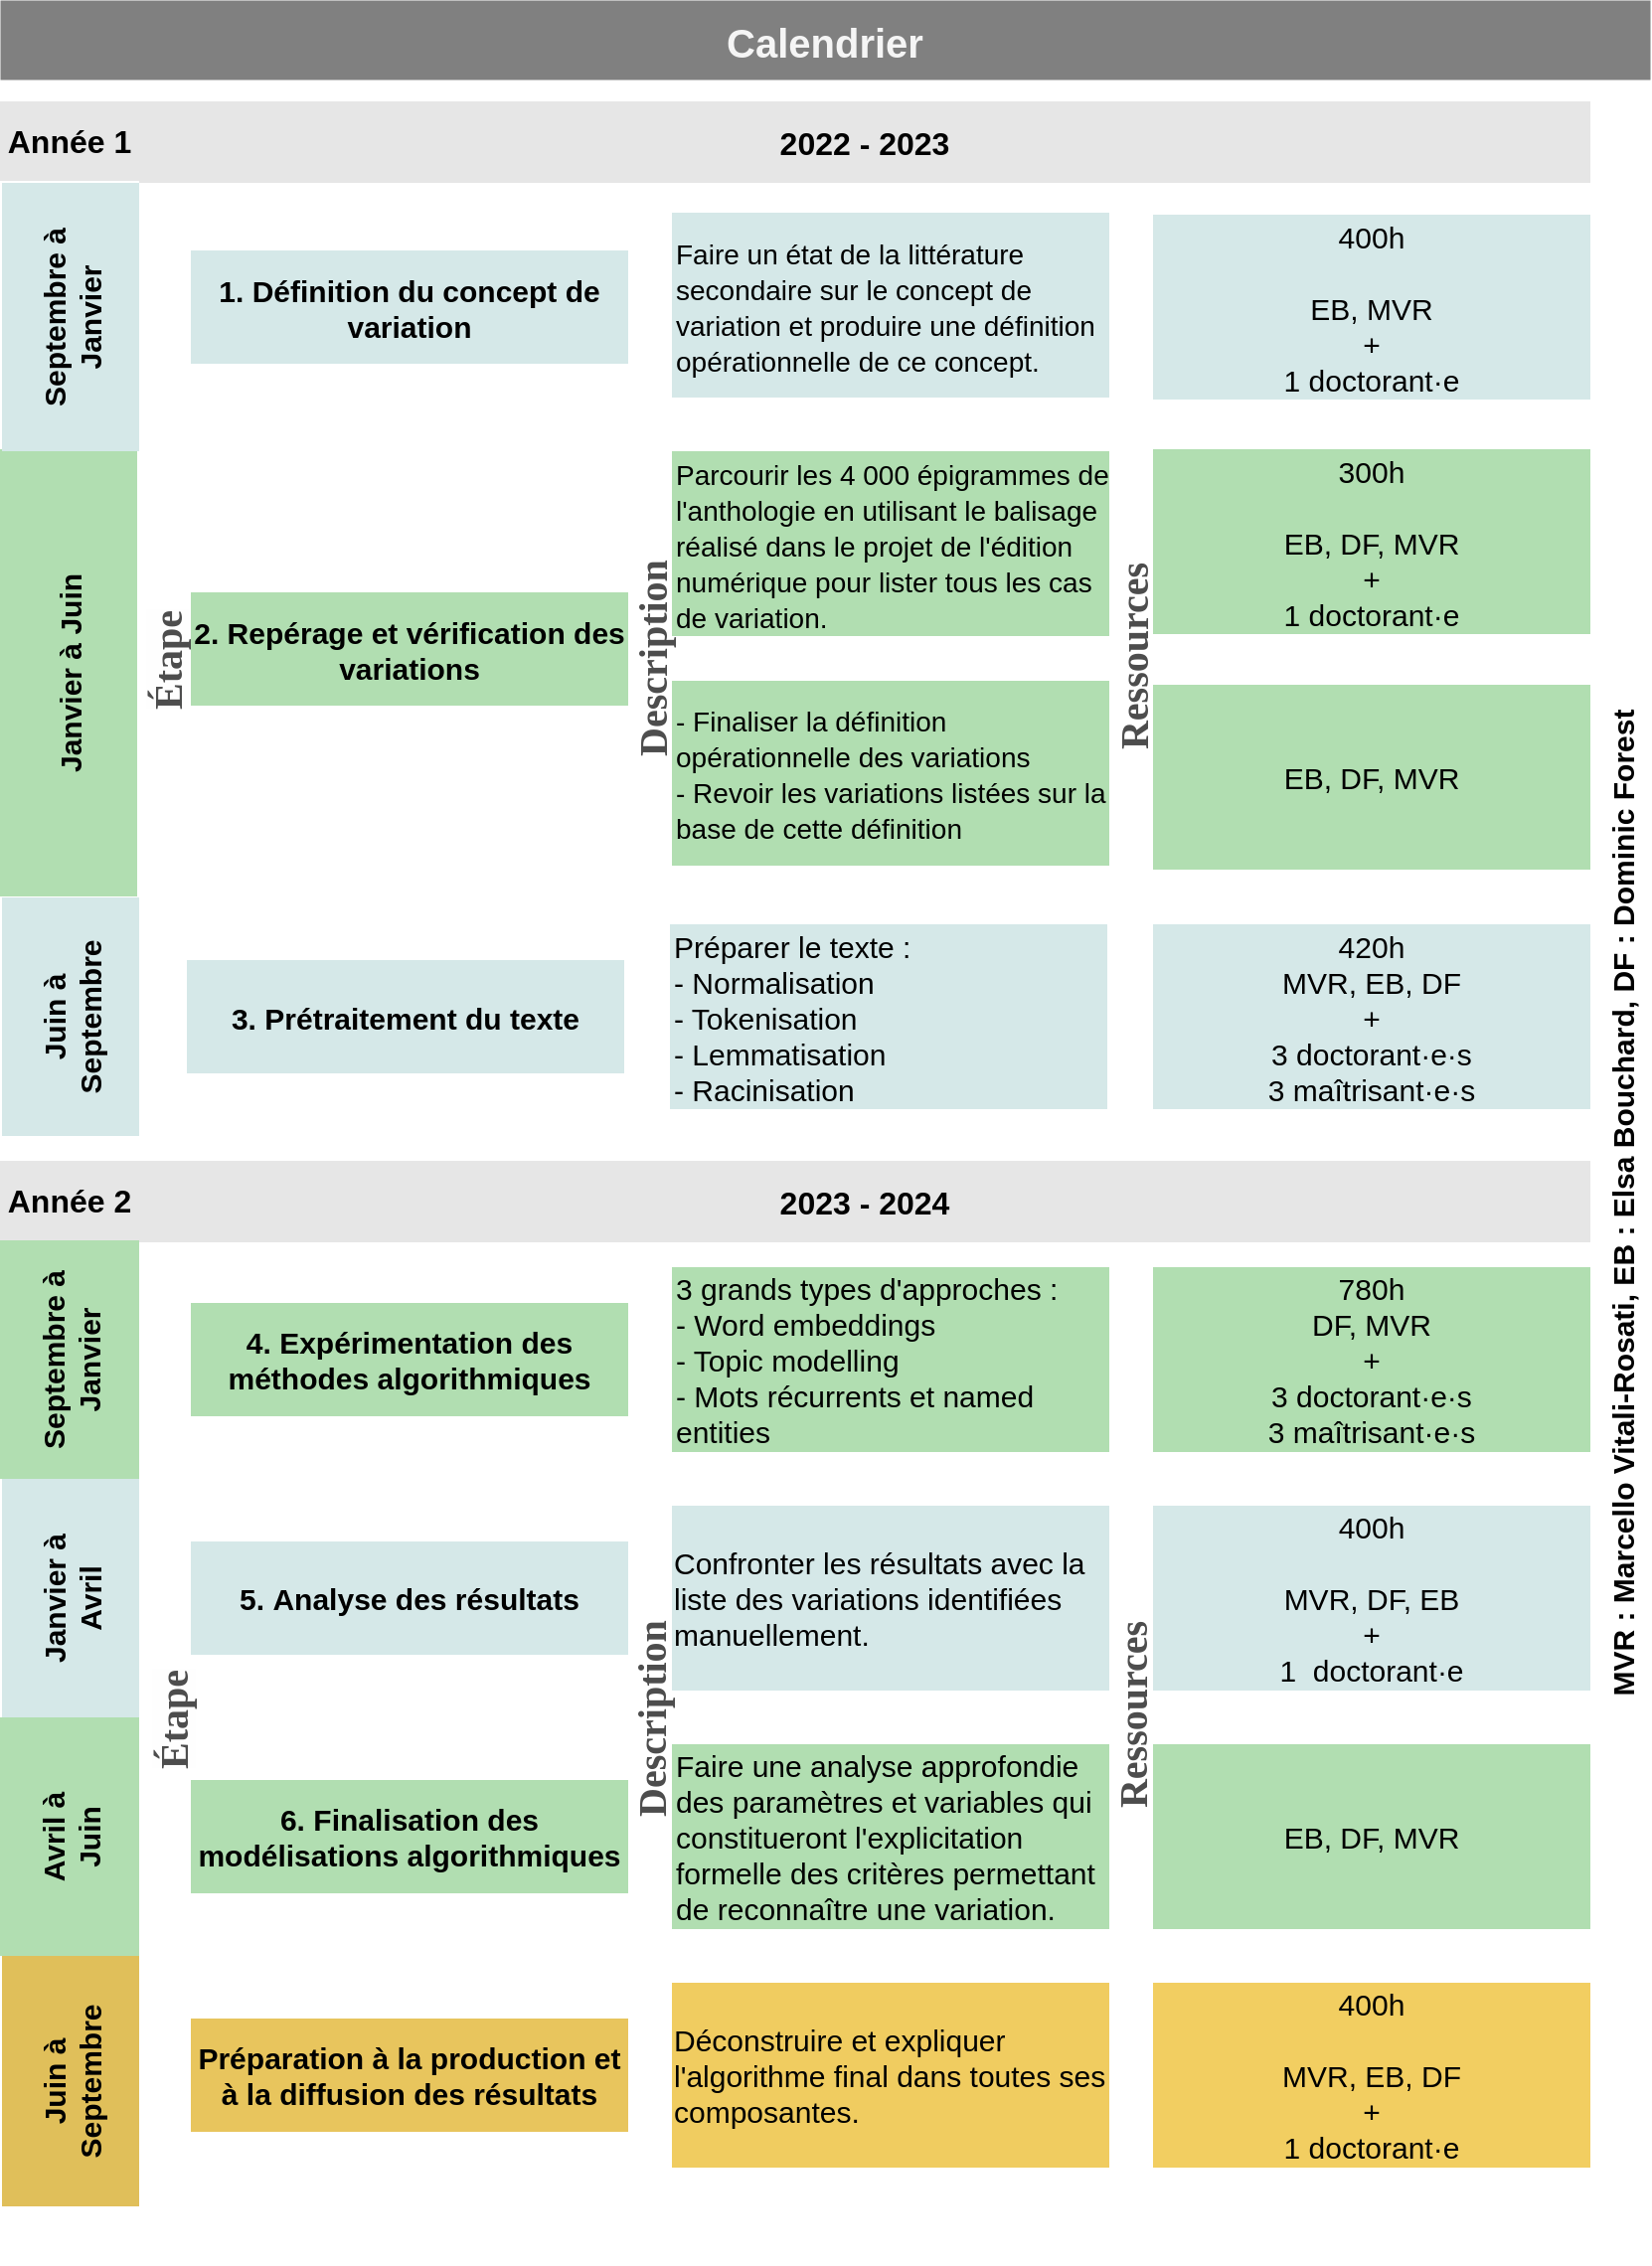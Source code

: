 <mxfile version="16.4.3" type="github" pages="2">
  <diagram id="nSknkcODzsTG4G_3UIwG" name="Page-1">
    <mxGraphModel dx="1350" dy="793" grid="1" gridSize="10" guides="1" tooltips="1" connect="1" arrows="1" fold="1" page="1" pageScale="1" pageWidth="827" pageHeight="1169" math="0" shadow="0">
      <root>
        <mxCell id="0" />
        <mxCell id="1" parent="0" />
        <mxCell id="KtcMa4PKy6_l-OY6IkqE-1" value="Calendrier" style="swimlane;startSize=40;strokeColor=none;fontSize=20;strokeWidth=0;fillColor=#808080;fontColor=#F5F5F5;" parent="1" vertex="1">
          <mxGeometry y="1" width="830" height="1139" as="geometry" />
        </mxCell>
        <mxCell id="lG-33SfAssL8Ct2ib1fu-3" value="&lt;b&gt;&lt;font style=&quot;font-size: 16px&quot;&gt;2023 - 2024&lt;/font&gt;&lt;/b&gt;" style="rounded=0;whiteSpace=wrap;html=1;shadow=0;sketch=0;strokeColor=none;fillColor=#E6E6E6;" parent="KtcMa4PKy6_l-OY6IkqE-1" vertex="1">
          <mxGeometry x="70" y="584" width="730" height="41" as="geometry" />
        </mxCell>
        <mxCell id="lG-33SfAssL8Ct2ib1fu-4" value="&lt;b&gt;&lt;font style=&quot;font-size: 16px&quot;&gt;2022 - 2023&lt;/font&gt;&lt;/b&gt;" style="rounded=0;whiteSpace=wrap;html=1;shadow=0;sketch=0;strokeColor=none;fillColor=#E6E6E6;" parent="KtcMa4PKy6_l-OY6IkqE-1" vertex="1">
          <mxGeometry x="70" y="51" width="730" height="41" as="geometry" />
        </mxCell>
        <mxCell id="lG-33SfAssL8Ct2ib1fu-5" value="&lt;b&gt;Année 1&lt;/b&gt;" style="rounded=0;whiteSpace=wrap;html=1;shadow=0;sketch=0;fontSize=16;strokeColor=none;fillColor=#E6E6E6;" parent="KtcMa4PKy6_l-OY6IkqE-1" vertex="1">
          <mxGeometry y="51" width="70" height="40" as="geometry" />
        </mxCell>
        <mxCell id="lG-33SfAssL8Ct2ib1fu-6" value="&lt;b&gt;Année 2&lt;br&gt;&lt;/b&gt;" style="rounded=0;whiteSpace=wrap;html=1;shadow=0;sketch=0;fontSize=16;strokeColor=none;fillColor=#E6E6E6;" parent="KtcMa4PKy6_l-OY6IkqE-1" vertex="1">
          <mxGeometry y="584" width="70" height="40" as="geometry" />
        </mxCell>
        <mxCell id="KtcMa4PKy6_l-OY6IkqE-16" value="Juin à&#xa;Septembre" style="swimlane;horizontal=0;startSize=69;fontSize=15;strokeWidth=1;strokeColor=none;fillColor=#D5E8E8;" parent="KtcMa4PKy6_l-OY6IkqE-1" vertex="1">
          <mxGeometry x="1" y="451.5" width="781" height="120" as="geometry" />
        </mxCell>
        <mxCell id="KtcMa4PKy6_l-OY6IkqE-17" value="" style="edgeStyle=orthogonalEdgeStyle;rounded=0;orthogonalLoop=1;jettySize=auto;html=1;fontFamily=Garamond;fontSize=17;endSize=6;strokeWidth=3;startArrow=none;" parent="KtcMa4PKy6_l-OY6IkqE-16" edge="1">
          <mxGeometry relative="1" as="geometry">
            <mxPoint x="380" y="176" as="sourcePoint" />
            <mxPoint x="380" y="176" as="targetPoint" />
          </mxGeometry>
        </mxCell>
        <mxCell id="KtcMa4PKy6_l-OY6IkqE-18" value="&lt;div align=&quot;left&quot;&gt;Préparer le texte :&lt;/div&gt;&lt;div align=&quot;left&quot;&gt;- Normalisation&lt;/div&gt;&lt;div align=&quot;left&quot;&gt;- Tokenisation&lt;/div&gt;&lt;div align=&quot;left&quot;&gt;- Lemmatisation&lt;br&gt;&lt;/div&gt;&lt;div&gt;- Racinisation&lt;br&gt;&lt;/div&gt;" style="rounded=0;whiteSpace=wrap;html=1;dashed=1;fontSize=15;dashPattern=1 4;align=left;fillColor=#D5E8E8;strokeColor=none;" parent="KtcMa4PKy6_l-OY6IkqE-16" vertex="1">
          <mxGeometry x="336" y="13.5" width="220" height="93" as="geometry" />
        </mxCell>
        <mxCell id="KtcMa4PKy6_l-OY6IkqE-19" value="&lt;div&gt;420h&lt;/div&gt;&lt;div&gt;MVR, EB, DF&lt;/div&gt;&lt;div&gt;+&lt;br&gt;&lt;/div&gt;&lt;div&gt;3 doctorant·e·s&lt;/div&gt;&lt;div&gt;3 maîtrisant·e·s&lt;br&gt;&lt;/div&gt;" style="rounded=0;whiteSpace=wrap;html=1;dashed=1;fontSize=15;dashPattern=1 4;align=center;fillColor=#D5E8E8;strokeColor=none;" parent="KtcMa4PKy6_l-OY6IkqE-16" vertex="1">
          <mxGeometry x="579" y="13.5" width="220" height="93" as="geometry" />
        </mxCell>
        <mxCell id="KtcMa4PKy6_l-OY6IkqE-20" value="&lt;b&gt;3.&lt;/b&gt; &lt;b&gt;Prétraitement du texte&lt;/b&gt;" style="rounded=0;whiteSpace=wrap;html=1;dashed=1;fontSize=15;dashPattern=1 4;align=center;fillColor=#D5E8E8;strokeColor=none;gradientColor=none;gradientDirection=east;" parent="KtcMa4PKy6_l-OY6IkqE-16" vertex="1">
          <mxGeometry x="93" y="31.5" width="220" height="57" as="geometry" />
        </mxCell>
        <mxCell id="KtcMa4PKy6_l-OY6IkqE-26" value="Janvier à&#xa;Avril" style="swimlane;horizontal=0;startSize=69;fontSize=15;strokeWidth=1;strokeColor=none;fillColor=#D5E8E8;" parent="KtcMa4PKy6_l-OY6IkqE-1" vertex="1">
          <mxGeometry x="1" y="744" width="780" height="120" as="geometry" />
        </mxCell>
        <mxCell id="KtcMa4PKy6_l-OY6IkqE-27" value="" style="edgeStyle=orthogonalEdgeStyle;rounded=0;orthogonalLoop=1;jettySize=auto;html=1;fontFamily=Garamond;fontSize=17;endSize=6;strokeWidth=3;startArrow=none;" parent="KtcMa4PKy6_l-OY6IkqE-26" edge="1">
          <mxGeometry relative="1" as="geometry">
            <mxPoint x="380" y="139" as="sourcePoint" />
            <mxPoint x="380" y="139" as="targetPoint" />
          </mxGeometry>
        </mxCell>
        <mxCell id="KtcMa4PKy6_l-OY6IkqE-28" value="&lt;div align=&quot;left&quot;&gt;Confronter les résultats avec la liste des variations identifiées manuellement.&lt;br&gt;&lt;/div&gt;" style="rounded=0;whiteSpace=wrap;html=1;dashed=1;fontSize=15;dashPattern=1 4;align=center;fillColor=#D5E8E8;strokeColor=none;" parent="KtcMa4PKy6_l-OY6IkqE-26" vertex="1">
          <mxGeometry x="337" y="13.5" width="220" height="93" as="geometry" />
        </mxCell>
        <mxCell id="KtcMa4PKy6_l-OY6IkqE-29" value="&lt;div&gt;400h&lt;/div&gt;&lt;div&gt;&lt;br&gt;&lt;/div&gt;&lt;div&gt;MVR, DF, EB&lt;/div&gt;&lt;div&gt;+&lt;br&gt;&lt;/div&gt;&lt;div&gt;1&amp;nbsp; doctorant·e&lt;br&gt;&lt;/div&gt;" style="rounded=0;whiteSpace=wrap;html=1;dashed=1;fontSize=15;dashPattern=1 4;align=center;fillColor=#D5E8E8;strokeColor=none;" parent="KtcMa4PKy6_l-OY6IkqE-26" vertex="1">
          <mxGeometry x="579" y="13.5" width="220" height="93" as="geometry" />
        </mxCell>
        <mxCell id="KtcMa4PKy6_l-OY6IkqE-30" value="&lt;b&gt;5.&lt;/b&gt; &lt;b&gt;Analyse des résultats&lt;/b&gt;" style="rounded=0;whiteSpace=wrap;html=1;dashed=1;fontSize=15;dashPattern=1 4;align=center;fillColor=#D5E8E8;strokeColor=none;gradientColor=none;gradientDirection=east;" parent="KtcMa4PKy6_l-OY6IkqE-26" vertex="1">
          <mxGeometry x="95" y="31.5" width="220" height="57" as="geometry" />
        </mxCell>
        <mxCell id="KtcMa4PKy6_l-OY6IkqE-36" value="Juin à&#xa;Septembre" style="swimlane;horizontal=0;startSize=69;fontSize=15;strokeWidth=1;strokeColor=none;fillColor=#E0BF5A;" parent="KtcMa4PKy6_l-OY6IkqE-1" vertex="1">
          <mxGeometry x="1" y="984" width="799" height="126" as="geometry" />
        </mxCell>
        <mxCell id="KtcMa4PKy6_l-OY6IkqE-37" value="" style="edgeStyle=orthogonalEdgeStyle;rounded=0;orthogonalLoop=1;jettySize=auto;html=1;fontFamily=Garamond;fontSize=17;endSize=6;strokeWidth=3;startArrow=none;" parent="KtcMa4PKy6_l-OY6IkqE-36" edge="1">
          <mxGeometry relative="1" as="geometry">
            <mxPoint x="380" y="139" as="sourcePoint" />
            <mxPoint x="380" y="139" as="targetPoint" />
          </mxGeometry>
        </mxCell>
        <mxCell id="KtcMa4PKy6_l-OY6IkqE-38" value="&lt;div align=&quot;left&quot;&gt;Déconstruire et expliquer l&#39;algorithme final dans toutes ses composantes.&lt;br&gt;&lt;/div&gt;" style="rounded=0;whiteSpace=wrap;html=1;dashed=1;fontSize=15;dashPattern=1 4;align=center;fillColor=#F0CC60;strokeColor=none;" parent="KtcMa4PKy6_l-OY6IkqE-36" vertex="1">
          <mxGeometry x="337" y="13.5" width="220" height="93" as="geometry" />
        </mxCell>
        <mxCell id="KtcMa4PKy6_l-OY6IkqE-39" value="&lt;div&gt;400h&lt;/div&gt;&lt;div&gt;&lt;br&gt;&lt;/div&gt;&lt;div&gt;MVR, EB, DF&lt;/div&gt;&lt;div&gt;+&lt;br&gt;&lt;/div&gt;&lt;div&gt;1 doctorant·e&lt;br&gt;&lt;/div&gt;" style="rounded=0;whiteSpace=wrap;html=1;dashed=1;fontSize=15;dashPattern=1 4;align=center;fillColor=#F2CE61;strokeColor=none;" parent="KtcMa4PKy6_l-OY6IkqE-36" vertex="1">
          <mxGeometry x="579" y="13.5" width="220" height="93" as="geometry" />
        </mxCell>
        <mxCell id="KtcMa4PKy6_l-OY6IkqE-40" value="&lt;b&gt;Préparation à la production et à la diffusion des résultats&lt;/b&gt;" style="rounded=0;whiteSpace=wrap;html=1;dashed=1;fontSize=15;dashPattern=1 4;align=center;fillColor=#E8C55D;strokeColor=none;" parent="KtcMa4PKy6_l-OY6IkqE-36" vertex="1">
          <mxGeometry x="95" y="31.5" width="220" height="57" as="geometry" />
        </mxCell>
        <mxCell id="R3BeI2WN0M2upQm-vhoh-3" value="&lt;font style=&quot;font-size: 15px&quot;&gt;&lt;b&gt;&lt;font style=&quot;font-size: 15px&quot;&gt;MVR : Marcello Vitali-Rosati, EB : Elsa Bouchard, DF : Dominic Forest&lt;/font&gt;&lt;/b&gt;&lt;/font&gt;" style="rounded=0;whiteSpace=wrap;html=1;strokeColor=none;rotation=-90;fillColor=none;" parent="KtcMa4PKy6_l-OY6IkqE-1" vertex="1">
          <mxGeometry x="456" y="595" width="720" height="20" as="geometry" />
        </mxCell>
        <mxCell id="KtcMa4PKy6_l-OY6IkqE-11" value="Janvier à Juin" style="swimlane;horizontal=0;startSize=69;fontSize=15;strokeWidth=1;strokeColor=none;fillColor=#B1DEB1;" parent="1" vertex="1">
          <mxGeometry y="227" width="800" height="225" as="geometry" />
        </mxCell>
        <mxCell id="KtcMa4PKy6_l-OY6IkqE-12" value="" style="edgeStyle=orthogonalEdgeStyle;rounded=0;orthogonalLoop=1;jettySize=auto;html=1;fontFamily=Garamond;fontSize=17;endSize=6;strokeWidth=3;startArrow=none;" parent="KtcMa4PKy6_l-OY6IkqE-11" edge="1">
          <mxGeometry relative="1" as="geometry">
            <mxPoint x="380" y="139" as="sourcePoint" />
            <mxPoint x="380" y="139" as="targetPoint" />
          </mxGeometry>
        </mxCell>
        <mxCell id="KtcMa4PKy6_l-OY6IkqE-13" value="&lt;div align=&quot;left&quot;&gt;&lt;font style=&quot;font-size: 14px&quot;&gt;- Finaliser la définition opérationnelle des variations&lt;/font&gt;&lt;br&gt;&lt;font style=&quot;font-size: 14px&quot;&gt;- Revoir les variations listées sur la base de cette définition&lt;/font&gt;&lt;/div&gt;" style="rounded=0;whiteSpace=wrap;html=1;dashed=1;fontSize=15;dashPattern=1 4;align=left;fillColor=#B1DEB1;strokeColor=none;" parent="KtcMa4PKy6_l-OY6IkqE-11" vertex="1">
          <mxGeometry x="338" y="116.5" width="220" height="93" as="geometry" />
        </mxCell>
        <mxCell id="KtcMa4PKy6_l-OY6IkqE-14" value="EB, DF, MVR" style="rounded=0;whiteSpace=wrap;html=1;dashed=1;fontSize=15;dashPattern=1 4;align=center;fillColor=#B1DEB1;strokeColor=none;" parent="KtcMa4PKy6_l-OY6IkqE-11" vertex="1">
          <mxGeometry x="580" y="118.5" width="220" height="93" as="geometry" />
        </mxCell>
        <mxCell id="KtcMa4PKy6_l-OY6IkqE-9" value="300h&lt;div&gt;&lt;br&gt;&lt;/div&gt;&lt;div&gt;&lt;div&gt;EB, DF, MVR&lt;/div&gt;&lt;div&gt;+&lt;br&gt;&lt;/div&gt;1 doctorant·e&lt;/div&gt;" style="rounded=0;whiteSpace=wrap;html=1;dashed=1;fontSize=15;dashPattern=1 4;align=center;fillColor=#B1DEB1;strokeColor=none;" parent="KtcMa4PKy6_l-OY6IkqE-11" vertex="1">
          <mxGeometry x="580" width="220" height="93" as="geometry" />
        </mxCell>
        <mxCell id="1y57VVVnvO8If9CbTbJS-5" value="&lt;font style=&quot;font-size: 20px&quot; face=&quot;Lucida Console&quot; color=&quot;#4D4D4D&quot;&gt;&lt;b&gt;&lt;font style=&quot;font-size: 20px&quot;&gt;&lt;font style=&quot;font-size: 20px&quot;&gt;Ressources&lt;br&gt;&lt;/font&gt;&lt;/font&gt;&lt;/b&gt;&lt;/font&gt;" style="rounded=0;whiteSpace=wrap;html=1;strokeColor=none;rotation=-90;fillColor=none;" parent="KtcMa4PKy6_l-OY6IkqE-11" vertex="1">
          <mxGeometry x="341" y="94" width="457" height="20" as="geometry" />
        </mxCell>
        <mxCell id="1y57VVVnvO8If9CbTbJS-6" value="&lt;font face=&quot;Lucida Console&quot;&gt;&lt;b&gt;&lt;font style=&quot;font-size: 20px&quot; color=&quot;#4D4D4D&quot;&gt;Description&lt;/font&gt;&lt;/b&gt;&lt;/font&gt;" style="rounded=0;whiteSpace=wrap;html=1;strokeColor=none;rotation=-90;fillColor=none;" parent="KtcMa4PKy6_l-OY6IkqE-11" vertex="1">
          <mxGeometry x="100" y="95" width="455" height="20" as="geometry" />
        </mxCell>
        <mxCell id="1y57VVVnvO8If9CbTbJS-7" value="&lt;b&gt;&lt;font style=&quot;font-size: 20px&quot; face=&quot;Lucida Console&quot; color=&quot;#4D4D4D&quot;&gt;&lt;span style=&quot;font-style: normal ; letter-spacing: normal ; text-align: left ; text-indent: 0px ; text-transform: none ; word-spacing: 0px ; background-color: rgba(221 , 223 , 228 , 0.04) ; display: inline ; float: none&quot;&gt;Étape&lt;/span&gt;&lt;/font&gt;&lt;/b&gt;" style="rounded=0;whiteSpace=wrap;html=1;strokeColor=none;rotation=-90;fillColor=none;" parent="KtcMa4PKy6_l-OY6IkqE-11" vertex="1">
          <mxGeometry x="-144" y="96" width="455" height="20" as="geometry" />
        </mxCell>
        <mxCell id="KtcMa4PKy6_l-OY6IkqE-21" value="Septembre à&#xa;Janvier" style="swimlane;horizontal=0;startSize=70;fontSize=15;strokeWidth=1;strokeColor=none;fillColor=#B1DEB1;" parent="1" vertex="1">
          <mxGeometry y="625" width="800" height="120" as="geometry">
            <mxRectangle x="10" y="600" width="30" height="140" as="alternateBounds" />
          </mxGeometry>
        </mxCell>
        <mxCell id="KtcMa4PKy6_l-OY6IkqE-22" value="" style="edgeStyle=orthogonalEdgeStyle;rounded=0;orthogonalLoop=1;jettySize=auto;html=1;fontFamily=Garamond;fontSize=17;endSize=6;strokeWidth=3;startArrow=none;" parent="KtcMa4PKy6_l-OY6IkqE-21" edge="1">
          <mxGeometry relative="1" as="geometry">
            <mxPoint x="380" y="139" as="sourcePoint" />
            <mxPoint x="380" y="139" as="targetPoint" />
          </mxGeometry>
        </mxCell>
        <mxCell id="KtcMa4PKy6_l-OY6IkqE-23" value="&lt;div align=&quot;left&quot;&gt;3 grands types d&#39;approches :&lt;br&gt;- Word embeddings&lt;br&gt;- Topic modelling&lt;br&gt;- Mots récurrents et named entities&lt;/div&gt;" style="rounded=0;whiteSpace=wrap;html=1;dashed=1;fontSize=15;dashPattern=1 4;align=left;fillColor=#B1DEB1;strokeColor=none;" parent="KtcMa4PKy6_l-OY6IkqE-21" vertex="1">
          <mxGeometry x="338" y="13.5" width="220" height="93" as="geometry" />
        </mxCell>
        <mxCell id="KtcMa4PKy6_l-OY6IkqE-24" value="&lt;div&gt;780h&lt;br&gt;&lt;/div&gt;&lt;div&gt;DF, MVR&lt;/div&gt;&lt;div&gt;+&lt;br&gt;&lt;/div&gt;&lt;div&gt;3 doctorant·e·s&lt;/div&gt;&lt;div&gt;3 maîtrisant·e·s&lt;br&gt;&lt;/div&gt;" style="rounded=0;whiteSpace=wrap;html=1;dashed=1;fontSize=15;dashPattern=1 4;align=center;fillColor=#B1DEB1;strokeColor=none;" parent="KtcMa4PKy6_l-OY6IkqE-21" vertex="1">
          <mxGeometry x="580" y="13.5" width="220" height="93" as="geometry" />
        </mxCell>
        <mxCell id="KtcMa4PKy6_l-OY6IkqE-25" value="&lt;b&gt;4.&lt;/b&gt; &lt;b&gt;Expérimentation des méthodes algorithmiques&lt;br&gt;&lt;/b&gt;" style="rounded=0;whiteSpace=wrap;html=1;dashed=1;fontSize=15;dashPattern=1 4;align=center;fillColor=#B1DEB1;strokeColor=none;" parent="KtcMa4PKy6_l-OY6IkqE-21" vertex="1">
          <mxGeometry x="96" y="31.5" width="220" height="57" as="geometry" />
        </mxCell>
        <mxCell id="KtcMa4PKy6_l-OY6IkqE-31" value="Avril à&#xa;Juin" style="swimlane;horizontal=0;startSize=70;fontSize=15;strokeWidth=1;strokeColor=none;fillColor=#B1DEB1;" parent="1" vertex="1">
          <mxGeometry y="865" width="800" height="120" as="geometry" />
        </mxCell>
        <mxCell id="KtcMa4PKy6_l-OY6IkqE-32" value="" style="edgeStyle=orthogonalEdgeStyle;rounded=0;orthogonalLoop=1;jettySize=auto;html=1;fontFamily=Garamond;fontSize=17;endSize=6;strokeWidth=3;startArrow=none;" parent="KtcMa4PKy6_l-OY6IkqE-31" edge="1">
          <mxGeometry relative="1" as="geometry">
            <mxPoint x="380" y="139" as="sourcePoint" />
            <mxPoint x="380" y="139" as="targetPoint" />
          </mxGeometry>
        </mxCell>
        <mxCell id="KtcMa4PKy6_l-OY6IkqE-33" value="Faire une analyse approfondie des paramètres et variables qui constitueront l&#39;explicitation formelle des critères permettant de reconnaître une variation." style="rounded=0;whiteSpace=wrap;html=1;dashed=1;fontSize=15;dashPattern=1 4;align=left;fillColor=#B1DEB1;strokeColor=none;" parent="KtcMa4PKy6_l-OY6IkqE-31" vertex="1">
          <mxGeometry x="338" y="13.5" width="220" height="93" as="geometry" />
        </mxCell>
        <mxCell id="KtcMa4PKy6_l-OY6IkqE-34" value="EB, DF, MVR" style="rounded=0;whiteSpace=wrap;html=1;dashed=1;fontSize=15;dashPattern=1 4;align=center;fillColor=#B1DEB1;strokeColor=none;" parent="KtcMa4PKy6_l-OY6IkqE-31" vertex="1">
          <mxGeometry x="580" y="13.5" width="220" height="93" as="geometry" />
        </mxCell>
        <mxCell id="KtcMa4PKy6_l-OY6IkqE-35" value="&lt;b&gt;6.&lt;/b&gt; &lt;b&gt;Finalisation des modélisations algorithmiques&lt;/b&gt;" style="rounded=0;whiteSpace=wrap;html=1;dashed=1;fontSize=15;dashPattern=1 4;align=center;fillColor=#B1DEB1;strokeColor=none;" parent="KtcMa4PKy6_l-OY6IkqE-31" vertex="1">
          <mxGeometry x="96" y="31.5" width="220" height="57" as="geometry" />
        </mxCell>
        <mxCell id="1y57VVVnvO8If9CbTbJS-1" value="&lt;font style=&quot;font-size: 20px&quot; face=&quot;Lucida Console&quot;&gt;&lt;font style=&quot;font-size: 20px&quot;&gt;&lt;font color=&quot;#4D4D4D&quot;&gt;&lt;b&gt;Ressources&lt;/b&gt;&lt;/font&gt;&lt;br&gt;&lt;/font&gt;&lt;/font&gt;" style="rounded=0;whiteSpace=wrap;html=1;strokeColor=none;rotation=-90;fillColor=none;" parent="KtcMa4PKy6_l-OY6IkqE-31" vertex="1">
          <mxGeometry x="341.5" y="-11" width="455" height="20" as="geometry" />
        </mxCell>
        <mxCell id="1y57VVVnvO8If9CbTbJS-3" value="&lt;font face=&quot;Lucida Console&quot; color=&quot;#4D4D4D&quot;&gt;&lt;b&gt;&lt;font style=&quot;font-size: 20px&quot;&gt;Description&lt;/font&gt;&lt;/b&gt;&lt;/font&gt;" style="rounded=0;whiteSpace=wrap;html=1;strokeColor=none;rotation=-90;fillColor=none;" parent="KtcMa4PKy6_l-OY6IkqE-31" vertex="1">
          <mxGeometry x="99" y="-9.5" width="455" height="20" as="geometry" />
        </mxCell>
        <mxCell id="1y57VVVnvO8If9CbTbJS-4" value="&lt;b&gt;&lt;font style=&quot;font-size: 20px&quot; face=&quot;Lucida Console&quot; color=&quot;#4D4D4D&quot;&gt;&lt;span style=&quot;font-style: normal ; letter-spacing: normal ; text-align: left ; text-indent: 0px ; text-transform: none ; word-spacing: 0px ; background-color: rgba(221 , 223 , 228 , 0.04) ; display: inline ; float: none&quot;&gt;Étape&lt;/span&gt;&lt;/font&gt;&lt;/b&gt;" style="rounded=0;whiteSpace=wrap;html=1;strokeColor=none;rotation=-90;fillColor=none;" parent="KtcMa4PKy6_l-OY6IkqE-31" vertex="1">
          <mxGeometry x="-141" y="-9" width="455" height="20" as="geometry" />
        </mxCell>
        <mxCell id="KtcMa4PKy6_l-OY6IkqE-3" value="Septembre à&#xa;Janvier" style="swimlane;horizontal=0;startSize=69;fontSize=15;strokeWidth=1;strokeColor=none;fillColor=#D5E8E8;gradientColor=none;" parent="1" vertex="1">
          <mxGeometry x="1" y="93" width="799" height="135" as="geometry" />
        </mxCell>
        <mxCell id="KtcMa4PKy6_l-OY6IkqE-4" value="" style="edgeStyle=orthogonalEdgeStyle;rounded=0;orthogonalLoop=1;jettySize=auto;html=1;fontFamily=Garamond;fontSize=17;endSize=6;strokeWidth=3;startArrow=none;" parent="KtcMa4PKy6_l-OY6IkqE-3" edge="1">
          <mxGeometry relative="1" as="geometry">
            <mxPoint x="380" y="139" as="sourcePoint" />
            <mxPoint x="380" y="139" as="targetPoint" />
          </mxGeometry>
        </mxCell>
        <mxCell id="KtcMa4PKy6_l-OY6IkqE-5" value="&lt;b&gt;1. Définition du concept de variation&lt;/b&gt;" style="rounded=0;whiteSpace=wrap;html=1;dashed=1;fontSize=15;dashPattern=1 4;align=center;fillColor=#D5E8E8;strokeColor=none;gradientColor=none;gradientDirection=east;" parent="KtcMa4PKy6_l-OY6IkqE-3" vertex="1">
          <mxGeometry x="95" y="34" width="220" height="57" as="geometry" />
        </mxCell>
        <mxCell id="KtcMa4PKy6_l-OY6IkqE-7" value="&lt;div&gt;400h&lt;/div&gt;&lt;div&gt;&lt;br&gt;&lt;/div&gt;&lt;div&gt;EB, MVR&lt;/div&gt;&lt;div&gt;+&lt;br&gt;&lt;/div&gt;&lt;div&gt;1 doctorant·e&lt;br&gt;&lt;/div&gt;" style="rounded=0;whiteSpace=wrap;html=1;dashed=1;fontSize=15;dashPattern=1 4;align=center;fillColor=#D5E8E8;strokeColor=none;gradientColor=none;gradientDirection=east;" parent="KtcMa4PKy6_l-OY6IkqE-3" vertex="1">
          <mxGeometry x="579" y="16" width="220" height="93" as="geometry" />
        </mxCell>
        <mxCell id="KtcMa4PKy6_l-OY6IkqE-8" value="&lt;div align=&quot;left&quot;&gt;&lt;font style=&quot;font-size: 14px&quot;&gt;Faire un état de la littérature secondaire sur le concept de variation et produire une définition opérationnelle de ce concept.&lt;/font&gt;&lt;/div&gt;" style="rounded=0;whiteSpace=wrap;html=1;dashed=1;fontSize=15;dashPattern=1 4;align=left;fillColor=#D5E8E8;strokeColor=none;gradientColor=none;gradientDirection=east;" parent="KtcMa4PKy6_l-OY6IkqE-3" vertex="1">
          <mxGeometry x="337" y="15" width="220" height="93" as="geometry" />
        </mxCell>
        <mxCell id="R3BeI2WN0M2upQm-vhoh-2" value="&lt;b&gt;2.&lt;/b&gt; &lt;b&gt;Repérage et vérification des variations&lt;/b&gt;" style="rounded=0;whiteSpace=wrap;html=1;dashed=1;fontSize=15;dashPattern=1 4;align=center;fillColor=#B1DEB1;strokeColor=none;gradientColor=none;" parent="KtcMa4PKy6_l-OY6IkqE-3" vertex="1">
          <mxGeometry x="95" y="206" width="220" height="57" as="geometry" />
        </mxCell>
        <mxCell id="KtcMa4PKy6_l-OY6IkqE-6" value="&lt;div align=&quot;left&quot;&gt;&lt;font style=&quot;font-size: 14px&quot;&gt;Parcourir les 4 000 épigrammes de l&#39;anthologie en utilisant le balisage réalisé dans le projet de l&#39;édition numérique pour lister tous les cas de variation.&lt;/font&gt;&lt;/div&gt;" style="rounded=0;whiteSpace=wrap;html=1;dashed=1;fontSize=15;dashPattern=1 4;align=left;sketch=0;shadow=0;fillColor=#B1DEB1;strokeColor=none;" parent="KtcMa4PKy6_l-OY6IkqE-3" vertex="1">
          <mxGeometry x="337" y="135" width="220" height="93" as="geometry" />
        </mxCell>
      </root>
    </mxGraphModel>
  </diagram>
  <diagram id="GK8MpaVW0KsiUNnTzT1A" name="Page-2">
    <mxGraphModel dx="1350" dy="793" grid="1" gridSize="10" guides="1" tooltips="1" connect="1" arrows="1" fold="1" page="1" pageScale="1" pageWidth="827" pageHeight="1169" math="0" shadow="0">
      <root>
        <mxCell id="rvtYnJovJB2i6UnBzKns-0" />
        <mxCell id="rvtYnJovJB2i6UnBzKns-1" parent="rvtYnJovJB2i6UnBzKns-0" />
      </root>
    </mxGraphModel>
  </diagram>
</mxfile>
